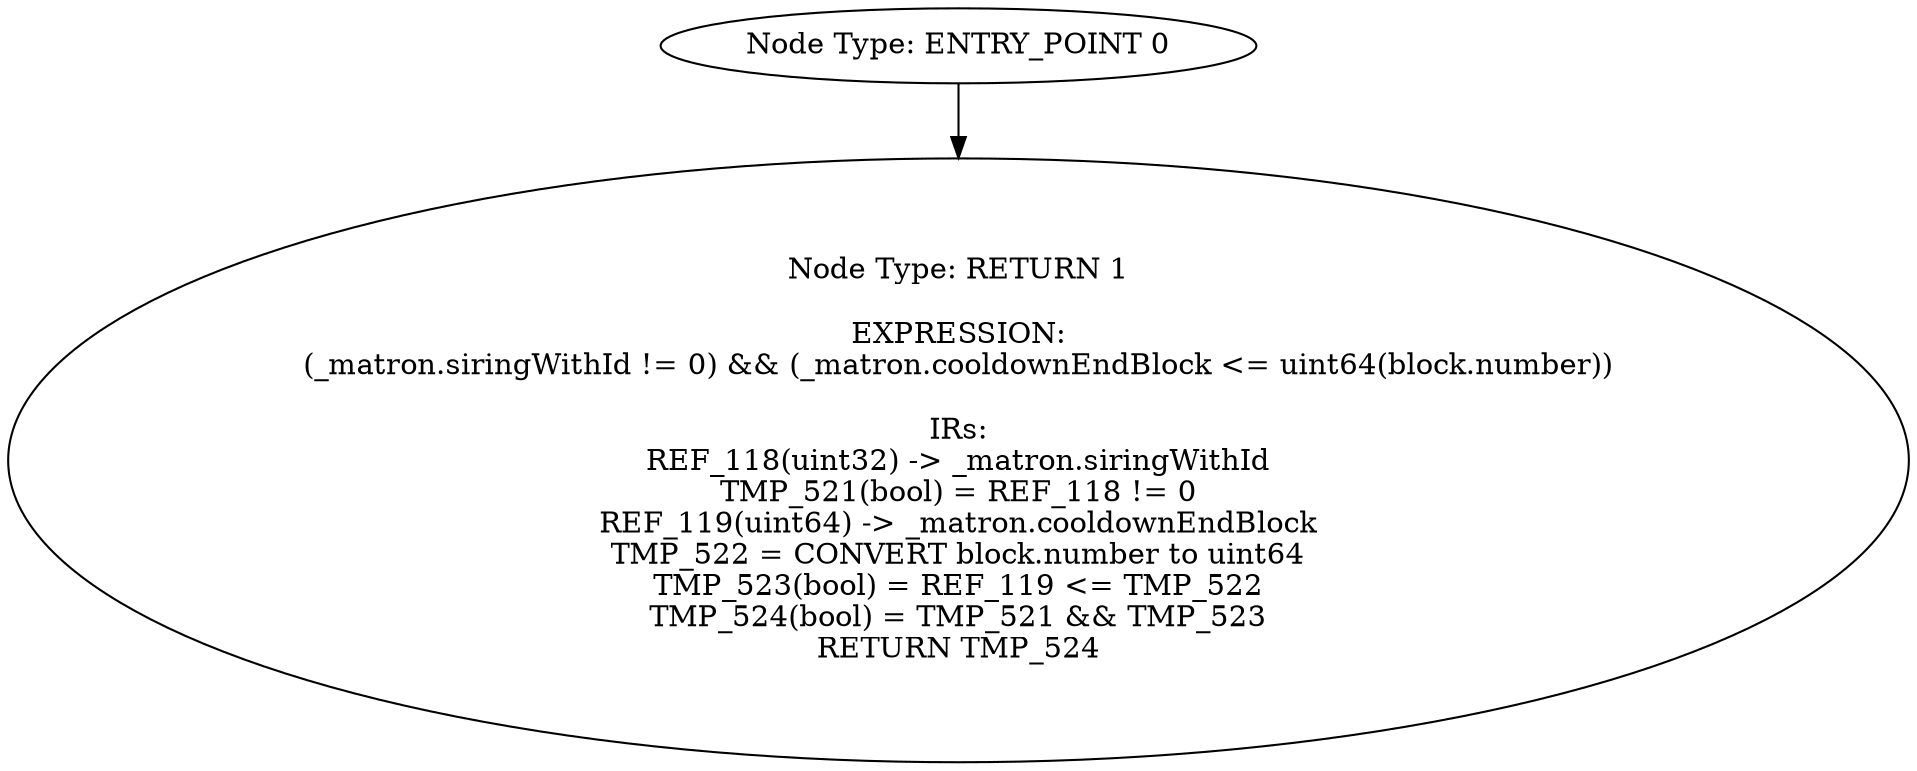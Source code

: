 digraph{
0[label="Node Type: ENTRY_POINT 0
"];
0->1;
1[label="Node Type: RETURN 1

EXPRESSION:
(_matron.siringWithId != 0) && (_matron.cooldownEndBlock <= uint64(block.number))

IRs:
REF_118(uint32) -> _matron.siringWithId
TMP_521(bool) = REF_118 != 0
REF_119(uint64) -> _matron.cooldownEndBlock
TMP_522 = CONVERT block.number to uint64
TMP_523(bool) = REF_119 <= TMP_522
TMP_524(bool) = TMP_521 && TMP_523
RETURN TMP_524"];
}
